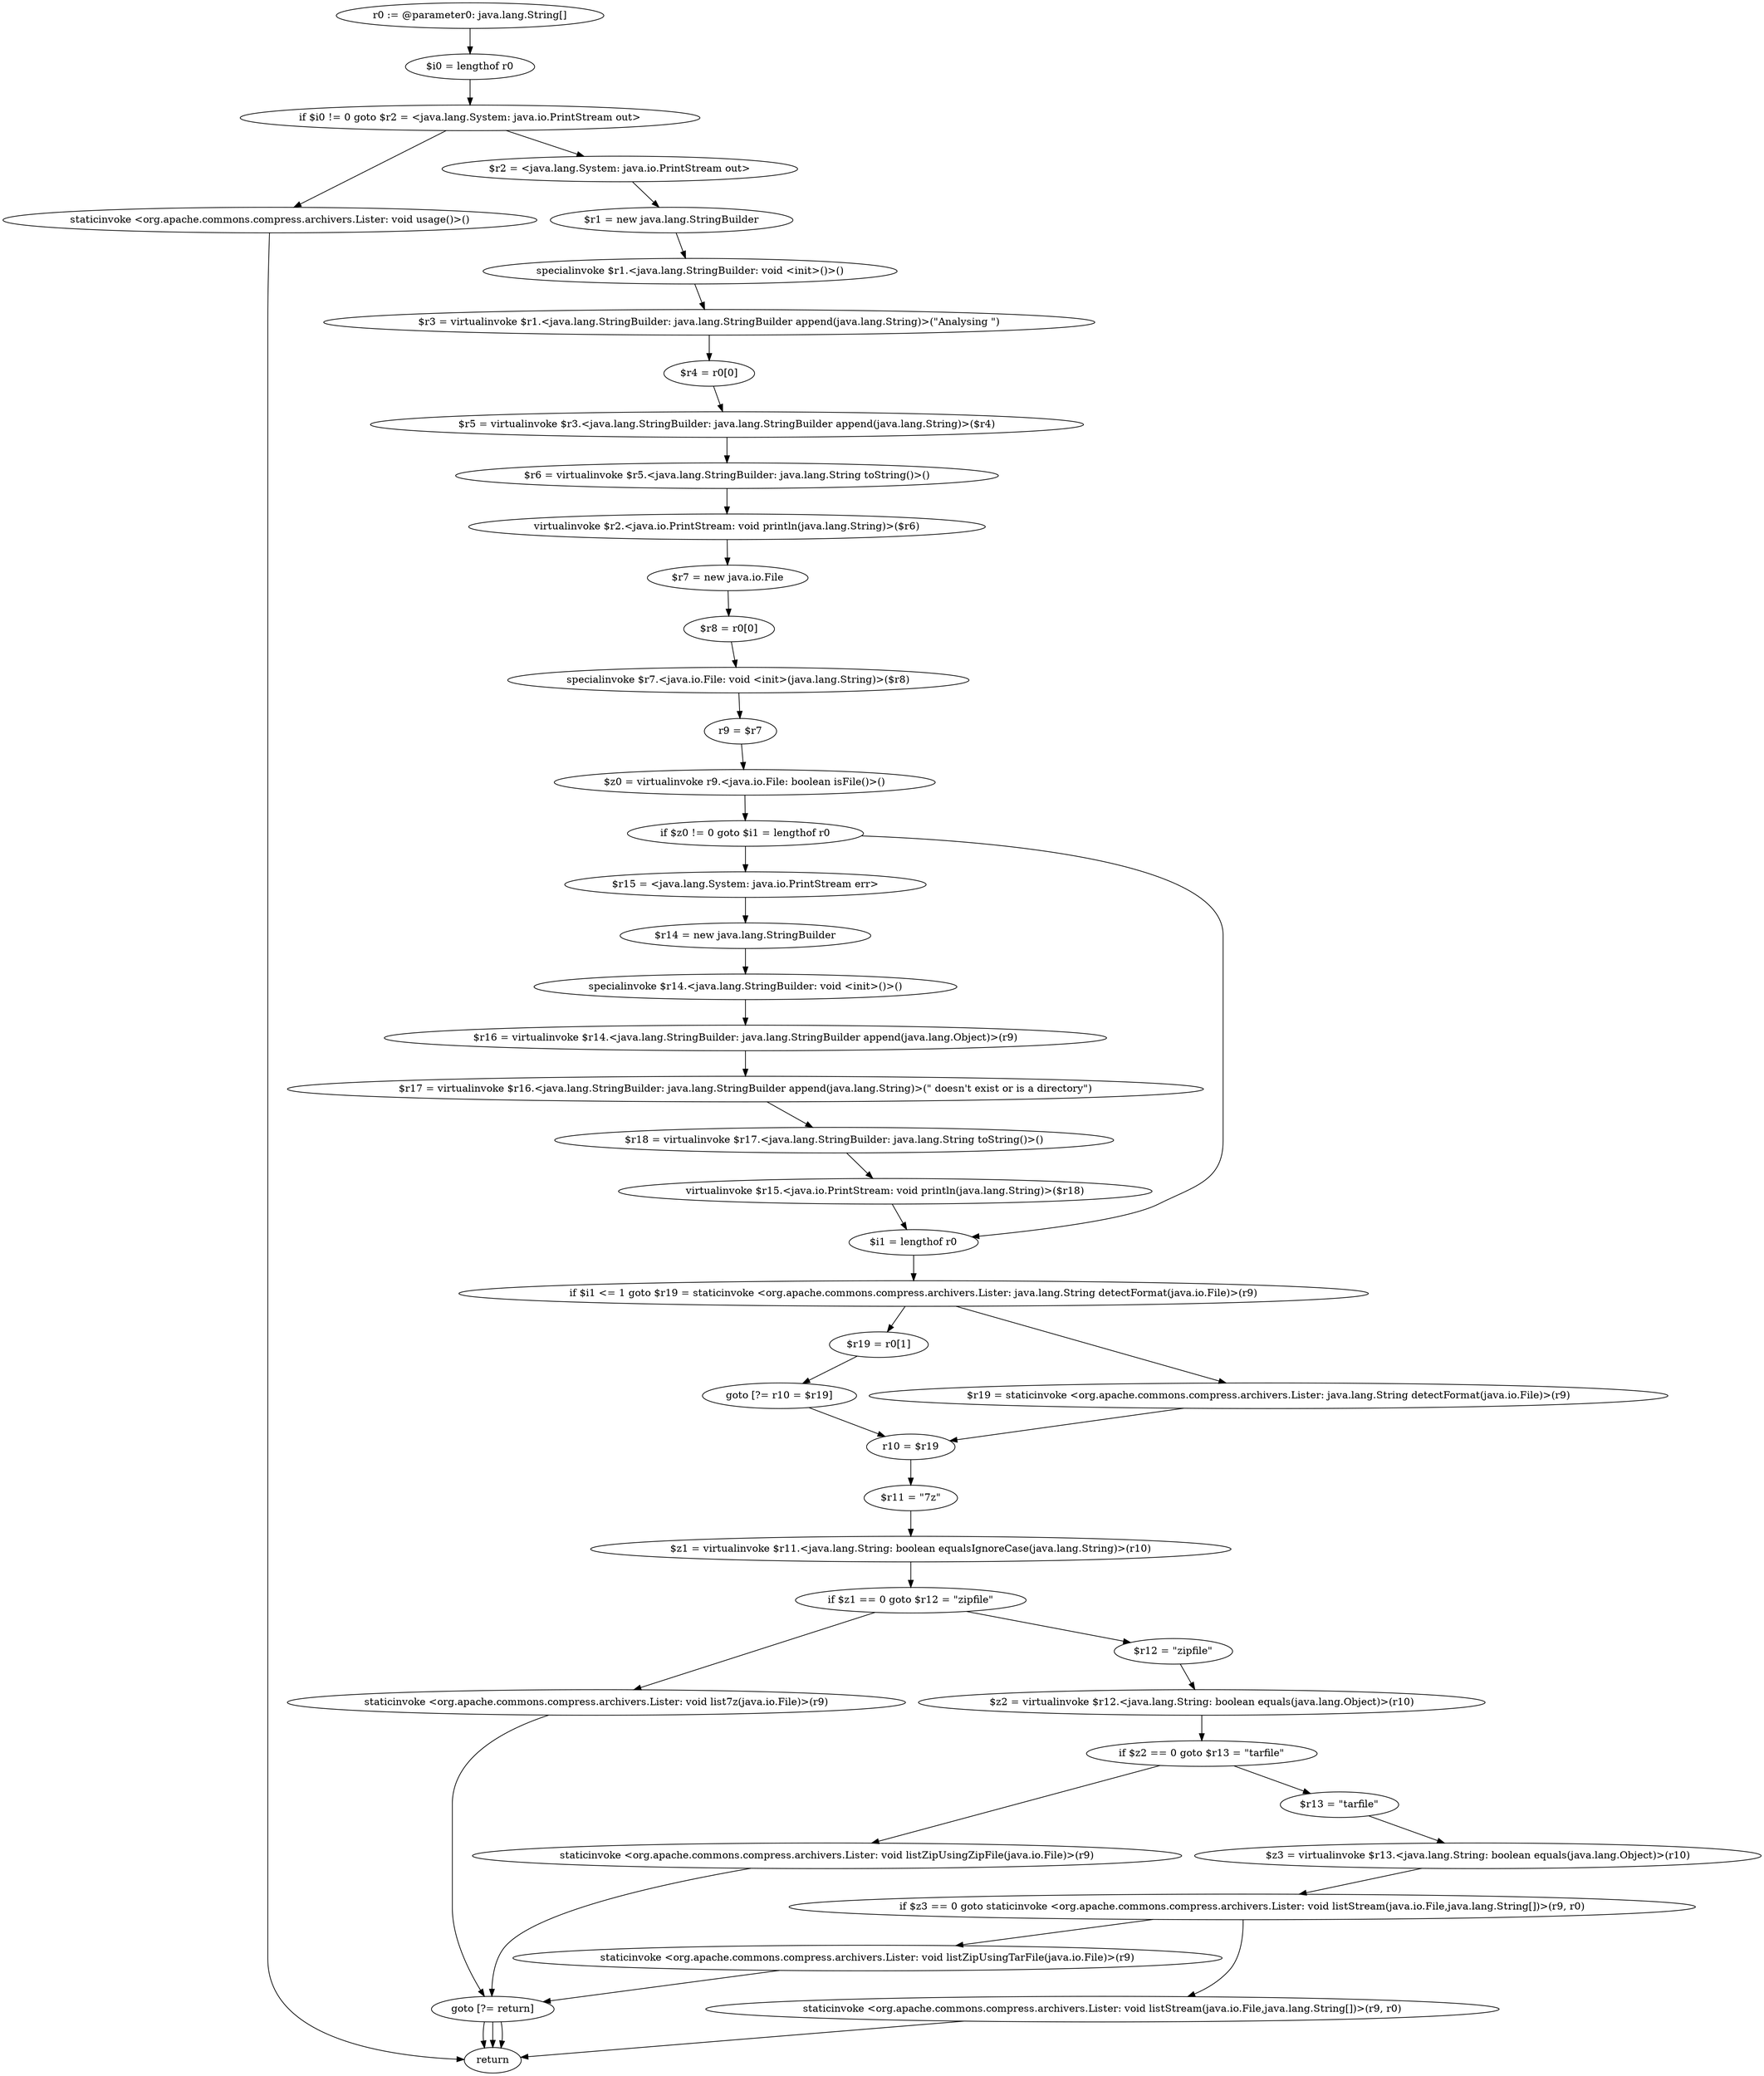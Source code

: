 digraph "unitGraph" {
    "r0 := @parameter0: java.lang.String[]"
    "$i0 = lengthof r0"
    "if $i0 != 0 goto $r2 = <java.lang.System: java.io.PrintStream out>"
    "staticinvoke <org.apache.commons.compress.archivers.Lister: void usage()>()"
    "return"
    "$r2 = <java.lang.System: java.io.PrintStream out>"
    "$r1 = new java.lang.StringBuilder"
    "specialinvoke $r1.<java.lang.StringBuilder: void <init>()>()"
    "$r3 = virtualinvoke $r1.<java.lang.StringBuilder: java.lang.StringBuilder append(java.lang.String)>(\"Analysing \")"
    "$r4 = r0[0]"
    "$r5 = virtualinvoke $r3.<java.lang.StringBuilder: java.lang.StringBuilder append(java.lang.String)>($r4)"
    "$r6 = virtualinvoke $r5.<java.lang.StringBuilder: java.lang.String toString()>()"
    "virtualinvoke $r2.<java.io.PrintStream: void println(java.lang.String)>($r6)"
    "$r7 = new java.io.File"
    "$r8 = r0[0]"
    "specialinvoke $r7.<java.io.File: void <init>(java.lang.String)>($r8)"
    "r9 = $r7"
    "$z0 = virtualinvoke r9.<java.io.File: boolean isFile()>()"
    "if $z0 != 0 goto $i1 = lengthof r0"
    "$r15 = <java.lang.System: java.io.PrintStream err>"
    "$r14 = new java.lang.StringBuilder"
    "specialinvoke $r14.<java.lang.StringBuilder: void <init>()>()"
    "$r16 = virtualinvoke $r14.<java.lang.StringBuilder: java.lang.StringBuilder append(java.lang.Object)>(r9)"
    "$r17 = virtualinvoke $r16.<java.lang.StringBuilder: java.lang.StringBuilder append(java.lang.String)>(\" doesn\'t exist or is a directory\")"
    "$r18 = virtualinvoke $r17.<java.lang.StringBuilder: java.lang.String toString()>()"
    "virtualinvoke $r15.<java.io.PrintStream: void println(java.lang.String)>($r18)"
    "$i1 = lengthof r0"
    "if $i1 <= 1 goto $r19 = staticinvoke <org.apache.commons.compress.archivers.Lister: java.lang.String detectFormat(java.io.File)>(r9)"
    "$r19 = r0[1]"
    "goto [?= r10 = $r19]"
    "$r19 = staticinvoke <org.apache.commons.compress.archivers.Lister: java.lang.String detectFormat(java.io.File)>(r9)"
    "r10 = $r19"
    "$r11 = \"7z\""
    "$z1 = virtualinvoke $r11.<java.lang.String: boolean equalsIgnoreCase(java.lang.String)>(r10)"
    "if $z1 == 0 goto $r12 = \"zipfile\""
    "staticinvoke <org.apache.commons.compress.archivers.Lister: void list7z(java.io.File)>(r9)"
    "goto [?= return]"
    "$r12 = \"zipfile\""
    "$z2 = virtualinvoke $r12.<java.lang.String: boolean equals(java.lang.Object)>(r10)"
    "if $z2 == 0 goto $r13 = \"tarfile\""
    "staticinvoke <org.apache.commons.compress.archivers.Lister: void listZipUsingZipFile(java.io.File)>(r9)"
    "$r13 = \"tarfile\""
    "$z3 = virtualinvoke $r13.<java.lang.String: boolean equals(java.lang.Object)>(r10)"
    "if $z3 == 0 goto staticinvoke <org.apache.commons.compress.archivers.Lister: void listStream(java.io.File,java.lang.String[])>(r9, r0)"
    "staticinvoke <org.apache.commons.compress.archivers.Lister: void listZipUsingTarFile(java.io.File)>(r9)"
    "staticinvoke <org.apache.commons.compress.archivers.Lister: void listStream(java.io.File,java.lang.String[])>(r9, r0)"
    "r0 := @parameter0: java.lang.String[]"->"$i0 = lengthof r0";
    "$i0 = lengthof r0"->"if $i0 != 0 goto $r2 = <java.lang.System: java.io.PrintStream out>";
    "if $i0 != 0 goto $r2 = <java.lang.System: java.io.PrintStream out>"->"staticinvoke <org.apache.commons.compress.archivers.Lister: void usage()>()";
    "if $i0 != 0 goto $r2 = <java.lang.System: java.io.PrintStream out>"->"$r2 = <java.lang.System: java.io.PrintStream out>";
    "staticinvoke <org.apache.commons.compress.archivers.Lister: void usage()>()"->"return";
    "$r2 = <java.lang.System: java.io.PrintStream out>"->"$r1 = new java.lang.StringBuilder";
    "$r1 = new java.lang.StringBuilder"->"specialinvoke $r1.<java.lang.StringBuilder: void <init>()>()";
    "specialinvoke $r1.<java.lang.StringBuilder: void <init>()>()"->"$r3 = virtualinvoke $r1.<java.lang.StringBuilder: java.lang.StringBuilder append(java.lang.String)>(\"Analysing \")";
    "$r3 = virtualinvoke $r1.<java.lang.StringBuilder: java.lang.StringBuilder append(java.lang.String)>(\"Analysing \")"->"$r4 = r0[0]";
    "$r4 = r0[0]"->"$r5 = virtualinvoke $r3.<java.lang.StringBuilder: java.lang.StringBuilder append(java.lang.String)>($r4)";
    "$r5 = virtualinvoke $r3.<java.lang.StringBuilder: java.lang.StringBuilder append(java.lang.String)>($r4)"->"$r6 = virtualinvoke $r5.<java.lang.StringBuilder: java.lang.String toString()>()";
    "$r6 = virtualinvoke $r5.<java.lang.StringBuilder: java.lang.String toString()>()"->"virtualinvoke $r2.<java.io.PrintStream: void println(java.lang.String)>($r6)";
    "virtualinvoke $r2.<java.io.PrintStream: void println(java.lang.String)>($r6)"->"$r7 = new java.io.File";
    "$r7 = new java.io.File"->"$r8 = r0[0]";
    "$r8 = r0[0]"->"specialinvoke $r7.<java.io.File: void <init>(java.lang.String)>($r8)";
    "specialinvoke $r7.<java.io.File: void <init>(java.lang.String)>($r8)"->"r9 = $r7";
    "r9 = $r7"->"$z0 = virtualinvoke r9.<java.io.File: boolean isFile()>()";
    "$z0 = virtualinvoke r9.<java.io.File: boolean isFile()>()"->"if $z0 != 0 goto $i1 = lengthof r0";
    "if $z0 != 0 goto $i1 = lengthof r0"->"$r15 = <java.lang.System: java.io.PrintStream err>";
    "if $z0 != 0 goto $i1 = lengthof r0"->"$i1 = lengthof r0";
    "$r15 = <java.lang.System: java.io.PrintStream err>"->"$r14 = new java.lang.StringBuilder";
    "$r14 = new java.lang.StringBuilder"->"specialinvoke $r14.<java.lang.StringBuilder: void <init>()>()";
    "specialinvoke $r14.<java.lang.StringBuilder: void <init>()>()"->"$r16 = virtualinvoke $r14.<java.lang.StringBuilder: java.lang.StringBuilder append(java.lang.Object)>(r9)";
    "$r16 = virtualinvoke $r14.<java.lang.StringBuilder: java.lang.StringBuilder append(java.lang.Object)>(r9)"->"$r17 = virtualinvoke $r16.<java.lang.StringBuilder: java.lang.StringBuilder append(java.lang.String)>(\" doesn\'t exist or is a directory\")";
    "$r17 = virtualinvoke $r16.<java.lang.StringBuilder: java.lang.StringBuilder append(java.lang.String)>(\" doesn\'t exist or is a directory\")"->"$r18 = virtualinvoke $r17.<java.lang.StringBuilder: java.lang.String toString()>()";
    "$r18 = virtualinvoke $r17.<java.lang.StringBuilder: java.lang.String toString()>()"->"virtualinvoke $r15.<java.io.PrintStream: void println(java.lang.String)>($r18)";
    "virtualinvoke $r15.<java.io.PrintStream: void println(java.lang.String)>($r18)"->"$i1 = lengthof r0";
    "$i1 = lengthof r0"->"if $i1 <= 1 goto $r19 = staticinvoke <org.apache.commons.compress.archivers.Lister: java.lang.String detectFormat(java.io.File)>(r9)";
    "if $i1 <= 1 goto $r19 = staticinvoke <org.apache.commons.compress.archivers.Lister: java.lang.String detectFormat(java.io.File)>(r9)"->"$r19 = r0[1]";
    "if $i1 <= 1 goto $r19 = staticinvoke <org.apache.commons.compress.archivers.Lister: java.lang.String detectFormat(java.io.File)>(r9)"->"$r19 = staticinvoke <org.apache.commons.compress.archivers.Lister: java.lang.String detectFormat(java.io.File)>(r9)";
    "$r19 = r0[1]"->"goto [?= r10 = $r19]";
    "goto [?= r10 = $r19]"->"r10 = $r19";
    "$r19 = staticinvoke <org.apache.commons.compress.archivers.Lister: java.lang.String detectFormat(java.io.File)>(r9)"->"r10 = $r19";
    "r10 = $r19"->"$r11 = \"7z\"";
    "$r11 = \"7z\""->"$z1 = virtualinvoke $r11.<java.lang.String: boolean equalsIgnoreCase(java.lang.String)>(r10)";
    "$z1 = virtualinvoke $r11.<java.lang.String: boolean equalsIgnoreCase(java.lang.String)>(r10)"->"if $z1 == 0 goto $r12 = \"zipfile\"";
    "if $z1 == 0 goto $r12 = \"zipfile\""->"staticinvoke <org.apache.commons.compress.archivers.Lister: void list7z(java.io.File)>(r9)";
    "if $z1 == 0 goto $r12 = \"zipfile\""->"$r12 = \"zipfile\"";
    "staticinvoke <org.apache.commons.compress.archivers.Lister: void list7z(java.io.File)>(r9)"->"goto [?= return]";
    "goto [?= return]"->"return";
    "$r12 = \"zipfile\""->"$z2 = virtualinvoke $r12.<java.lang.String: boolean equals(java.lang.Object)>(r10)";
    "$z2 = virtualinvoke $r12.<java.lang.String: boolean equals(java.lang.Object)>(r10)"->"if $z2 == 0 goto $r13 = \"tarfile\"";
    "if $z2 == 0 goto $r13 = \"tarfile\""->"staticinvoke <org.apache.commons.compress.archivers.Lister: void listZipUsingZipFile(java.io.File)>(r9)";
    "if $z2 == 0 goto $r13 = \"tarfile\""->"$r13 = \"tarfile\"";
    "staticinvoke <org.apache.commons.compress.archivers.Lister: void listZipUsingZipFile(java.io.File)>(r9)"->"goto [?= return]";
    "goto [?= return]"->"return";
    "$r13 = \"tarfile\""->"$z3 = virtualinvoke $r13.<java.lang.String: boolean equals(java.lang.Object)>(r10)";
    "$z3 = virtualinvoke $r13.<java.lang.String: boolean equals(java.lang.Object)>(r10)"->"if $z3 == 0 goto staticinvoke <org.apache.commons.compress.archivers.Lister: void listStream(java.io.File,java.lang.String[])>(r9, r0)";
    "if $z3 == 0 goto staticinvoke <org.apache.commons.compress.archivers.Lister: void listStream(java.io.File,java.lang.String[])>(r9, r0)"->"staticinvoke <org.apache.commons.compress.archivers.Lister: void listZipUsingTarFile(java.io.File)>(r9)";
    "if $z3 == 0 goto staticinvoke <org.apache.commons.compress.archivers.Lister: void listStream(java.io.File,java.lang.String[])>(r9, r0)"->"staticinvoke <org.apache.commons.compress.archivers.Lister: void listStream(java.io.File,java.lang.String[])>(r9, r0)";
    "staticinvoke <org.apache.commons.compress.archivers.Lister: void listZipUsingTarFile(java.io.File)>(r9)"->"goto [?= return]";
    "goto [?= return]"->"return";
    "staticinvoke <org.apache.commons.compress.archivers.Lister: void listStream(java.io.File,java.lang.String[])>(r9, r0)"->"return";
}

